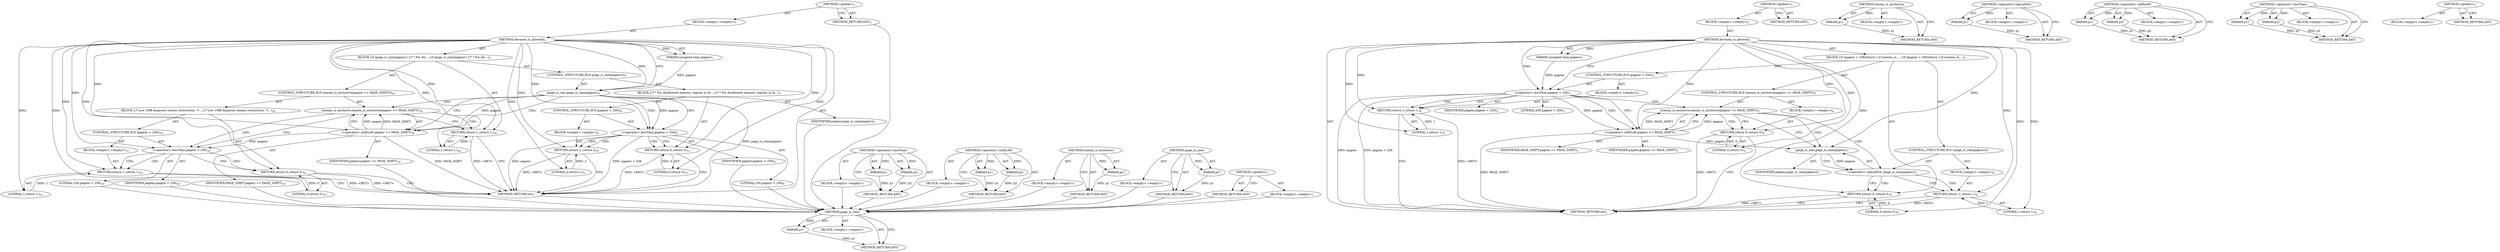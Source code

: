 digraph "&lt;global&gt;" {
vulnerable_72 [label=<(METHOD,page_is_ram)>];
vulnerable_73 [label=<(PARAM,p1)>];
vulnerable_74 [label=<(BLOCK,&lt;empty&gt;,&lt;empty&gt;)>];
vulnerable_75 [label=<(METHOD_RETURN,ANY)>];
vulnerable_6 [label=<(METHOD,&lt;global&gt;)<SUB>1</SUB>>];
vulnerable_7 [label=<(BLOCK,&lt;empty&gt;,&lt;empty&gt;)<SUB>1</SUB>>];
vulnerable_8 [label=<(METHOD,devmem_is_allowed)<SUB>1</SUB>>];
vulnerable_9 [label=<(PARAM,unsigned long pagenr)<SUB>1</SUB>>];
vulnerable_10 [label=<(BLOCK,{
	if (pagenr &lt; 256)
		return 1;
	if (iomem_is_...,{
	if (pagenr &lt; 256)
		return 1;
	if (iomem_is_...)<SUB>2</SUB>>];
vulnerable_11 [label=<(CONTROL_STRUCTURE,IF,if (pagenr &lt; 256))<SUB>3</SUB>>];
vulnerable_12 [label=<(&lt;operator&gt;.lessThan,pagenr &lt; 256)<SUB>3</SUB>>];
vulnerable_13 [label=<(IDENTIFIER,pagenr,pagenr &lt; 256)<SUB>3</SUB>>];
vulnerable_14 [label=<(LITERAL,256,pagenr &lt; 256)<SUB>3</SUB>>];
vulnerable_15 [label=<(BLOCK,&lt;empty&gt;,&lt;empty&gt;)<SUB>4</SUB>>];
vulnerable_16 [label=<(RETURN,return 1;,return 1;)<SUB>4</SUB>>];
vulnerable_17 [label=<(LITERAL,1,return 1;)<SUB>4</SUB>>];
vulnerable_18 [label=<(CONTROL_STRUCTURE,IF,if (iomem_is_exclusive(pagenr &lt;&lt; PAGE_SHIFT)))<SUB>5</SUB>>];
vulnerable_19 [label=<(iomem_is_exclusive,iomem_is_exclusive(pagenr &lt;&lt; PAGE_SHIFT))<SUB>5</SUB>>];
vulnerable_20 [label=<(&lt;operator&gt;.shiftLeft,pagenr &lt;&lt; PAGE_SHIFT)<SUB>5</SUB>>];
vulnerable_21 [label=<(IDENTIFIER,pagenr,pagenr &lt;&lt; PAGE_SHIFT)<SUB>5</SUB>>];
vulnerable_22 [label=<(IDENTIFIER,PAGE_SHIFT,pagenr &lt;&lt; PAGE_SHIFT)<SUB>5</SUB>>];
vulnerable_23 [label=<(BLOCK,&lt;empty&gt;,&lt;empty&gt;)<SUB>6</SUB>>];
vulnerable_24 [label=<(RETURN,return 0;,return 0;)<SUB>6</SUB>>];
vulnerable_25 [label=<(LITERAL,0,return 0;)<SUB>6</SUB>>];
vulnerable_26 [label=<(CONTROL_STRUCTURE,IF,if (!page_is_ram(pagenr)))<SUB>7</SUB>>];
vulnerable_27 [label=<(&lt;operator&gt;.logicalNot,!page_is_ram(pagenr))<SUB>7</SUB>>];
vulnerable_28 [label=<(page_is_ram,page_is_ram(pagenr))<SUB>7</SUB>>];
vulnerable_29 [label=<(IDENTIFIER,pagenr,page_is_ram(pagenr))<SUB>7</SUB>>];
vulnerable_30 [label=<(BLOCK,&lt;empty&gt;,&lt;empty&gt;)<SUB>8</SUB>>];
vulnerable_31 [label=<(RETURN,return 1;,return 1;)<SUB>8</SUB>>];
vulnerable_32 [label=<(LITERAL,1,return 1;)<SUB>8</SUB>>];
vulnerable_33 [label=<(RETURN,return 0;,return 0;)<SUB>9</SUB>>];
vulnerable_34 [label=<(LITERAL,0,return 0;)<SUB>9</SUB>>];
vulnerable_35 [label=<(METHOD_RETURN,int)<SUB>1</SUB>>];
vulnerable_37 [label=<(METHOD_RETURN,ANY)<SUB>1</SUB>>];
vulnerable_59 [label=<(METHOD,iomem_is_exclusive)>];
vulnerable_60 [label=<(PARAM,p1)>];
vulnerable_61 [label=<(BLOCK,&lt;empty&gt;,&lt;empty&gt;)>];
vulnerable_62 [label=<(METHOD_RETURN,ANY)>];
vulnerable_68 [label=<(METHOD,&lt;operator&gt;.logicalNot)>];
vulnerable_69 [label=<(PARAM,p1)>];
vulnerable_70 [label=<(BLOCK,&lt;empty&gt;,&lt;empty&gt;)>];
vulnerable_71 [label=<(METHOD_RETURN,ANY)>];
vulnerable_63 [label=<(METHOD,&lt;operator&gt;.shiftLeft)>];
vulnerable_64 [label=<(PARAM,p1)>];
vulnerable_65 [label=<(PARAM,p2)>];
vulnerable_66 [label=<(BLOCK,&lt;empty&gt;,&lt;empty&gt;)>];
vulnerable_67 [label=<(METHOD_RETURN,ANY)>];
vulnerable_54 [label=<(METHOD,&lt;operator&gt;.lessThan)>];
vulnerable_55 [label=<(PARAM,p1)>];
vulnerable_56 [label=<(PARAM,p2)>];
vulnerable_57 [label=<(BLOCK,&lt;empty&gt;,&lt;empty&gt;)>];
vulnerable_58 [label=<(METHOD_RETURN,ANY)>];
vulnerable_48 [label=<(METHOD,&lt;global&gt;)<SUB>1</SUB>>];
vulnerable_49 [label=<(BLOCK,&lt;empty&gt;,&lt;empty&gt;)>];
vulnerable_50 [label=<(METHOD_RETURN,ANY)>];
fixed_6 [label=<(METHOD,&lt;global&gt;)<SUB>1</SUB>>];
fixed_7 [label=<(BLOCK,&lt;empty&gt;,&lt;empty&gt;)<SUB>1</SUB>>];
fixed_8 [label=<(METHOD,devmem_is_allowed)<SUB>1</SUB>>];
fixed_9 [label=<(PARAM,unsigned long pagenr)<SUB>1</SUB>>];
fixed_10 [label=<(BLOCK,{
	if (page_is_ram(pagenr)) {
		/*
		 * For dis...,{
	if (page_is_ram(pagenr)) {
		/*
		 * For dis...)<SUB>2</SUB>>];
fixed_11 [label=<(CONTROL_STRUCTURE,IF,if (page_is_ram(pagenr)))<SUB>3</SUB>>];
fixed_12 [label=<(page_is_ram,page_is_ram(pagenr))<SUB>3</SUB>>];
fixed_13 [label=<(IDENTIFIER,pagenr,page_is_ram(pagenr))<SUB>3</SUB>>];
fixed_14 [label=<(BLOCK,{
		/*
		 * For disallowed memory regions in th...,{
		/*
		 * For disallowed memory regions in th...)<SUB>3</SUB>>];
fixed_15 [label=<(CONTROL_STRUCTURE,IF,if (pagenr &lt; 256))<SUB>8</SUB>>];
fixed_16 [label=<(&lt;operator&gt;.lessThan,pagenr &lt; 256)<SUB>8</SUB>>];
fixed_17 [label=<(IDENTIFIER,pagenr,pagenr &lt; 256)<SUB>8</SUB>>];
fixed_18 [label=<(LITERAL,256,pagenr &lt; 256)<SUB>8</SUB>>];
fixed_19 [label=<(BLOCK,&lt;empty&gt;,&lt;empty&gt;)<SUB>9</SUB>>];
fixed_20 [label=<(RETURN,return 2;,return 2;)<SUB>9</SUB>>];
fixed_21 [label=<(LITERAL,2,return 2;)<SUB>9</SUB>>];
fixed_22 [label=<(RETURN,return 0;,return 0;)<SUB>11</SUB>>];
fixed_23 [label=<(LITERAL,0,return 0;)<SUB>11</SUB>>];
fixed_24 [label=<(CONTROL_STRUCTURE,IF,if (iomem_is_exclusive(pagenr &lt;&lt; PAGE_SHIFT)))<SUB>18</SUB>>];
fixed_25 [label=<(iomem_is_exclusive,iomem_is_exclusive(pagenr &lt;&lt; PAGE_SHIFT))<SUB>18</SUB>>];
fixed_26 [label=<(&lt;operator&gt;.shiftLeft,pagenr &lt;&lt; PAGE_SHIFT)<SUB>18</SUB>>];
fixed_27 [label=<(IDENTIFIER,pagenr,pagenr &lt;&lt; PAGE_SHIFT)<SUB>18</SUB>>];
fixed_28 [label=<(IDENTIFIER,PAGE_SHIFT,pagenr &lt;&lt; PAGE_SHIFT)<SUB>18</SUB>>];
fixed_29 [label=<(BLOCK,{
		/* Low 1MB bypasses iomem restrictions. */
...,{
		/* Low 1MB bypasses iomem restrictions. */
...)<SUB>18</SUB>>];
fixed_30 [label=<(CONTROL_STRUCTURE,IF,if (pagenr &lt; 256))<SUB>20</SUB>>];
fixed_31 [label=<(&lt;operator&gt;.lessThan,pagenr &lt; 256)<SUB>20</SUB>>];
fixed_32 [label=<(IDENTIFIER,pagenr,pagenr &lt; 256)<SUB>20</SUB>>];
fixed_33 [label=<(LITERAL,256,pagenr &lt; 256)<SUB>20</SUB>>];
fixed_34 [label=<(BLOCK,&lt;empty&gt;,&lt;empty&gt;)<SUB>21</SUB>>];
fixed_35 [label=<(RETURN,return 1;,return 1;)<SUB>21</SUB>>];
fixed_36 [label=<(LITERAL,1,return 1;)<SUB>21</SUB>>];
fixed_37 [label=<(RETURN,return 0;,return 0;)<SUB>23</SUB>>];
fixed_38 [label=<(LITERAL,0,return 0;)<SUB>23</SUB>>];
fixed_39 [label=<(RETURN,return 1;,return 1;)<SUB>26</SUB>>];
fixed_40 [label=<(LITERAL,1,return 1;)<SUB>26</SUB>>];
fixed_41 [label=<(METHOD_RETURN,int)<SUB>1</SUB>>];
fixed_43 [label=<(METHOD_RETURN,ANY)<SUB>1</SUB>>];
fixed_64 [label=<(METHOD,&lt;operator&gt;.lessThan)>];
fixed_65 [label=<(PARAM,p1)>];
fixed_66 [label=<(PARAM,p2)>];
fixed_67 [label=<(BLOCK,&lt;empty&gt;,&lt;empty&gt;)>];
fixed_68 [label=<(METHOD_RETURN,ANY)>];
fixed_73 [label=<(METHOD,&lt;operator&gt;.shiftLeft)>];
fixed_74 [label=<(PARAM,p1)>];
fixed_75 [label=<(PARAM,p2)>];
fixed_76 [label=<(BLOCK,&lt;empty&gt;,&lt;empty&gt;)>];
fixed_77 [label=<(METHOD_RETURN,ANY)>];
fixed_69 [label=<(METHOD,iomem_is_exclusive)>];
fixed_70 [label=<(PARAM,p1)>];
fixed_71 [label=<(BLOCK,&lt;empty&gt;,&lt;empty&gt;)>];
fixed_72 [label=<(METHOD_RETURN,ANY)>];
fixed_60 [label=<(METHOD,page_is_ram)>];
fixed_61 [label=<(PARAM,p1)>];
fixed_62 [label=<(BLOCK,&lt;empty&gt;,&lt;empty&gt;)>];
fixed_63 [label=<(METHOD_RETURN,ANY)>];
fixed_54 [label=<(METHOD,&lt;global&gt;)<SUB>1</SUB>>];
fixed_55 [label=<(BLOCK,&lt;empty&gt;,&lt;empty&gt;)>];
fixed_56 [label=<(METHOD_RETURN,ANY)>];
vulnerable_72 -> vulnerable_73  [key=0, label="AST: "];
vulnerable_72 -> vulnerable_73  [key=1, label="DDG: "];
vulnerable_72 -> vulnerable_74  [key=0, label="AST: "];
vulnerable_72 -> vulnerable_75  [key=0, label="AST: "];
vulnerable_72 -> vulnerable_75  [key=1, label="CFG: "];
vulnerable_73 -> vulnerable_75  [key=0, label="DDG: p1"];
vulnerable_6 -> vulnerable_7  [key=0, label="AST: "];
vulnerable_6 -> vulnerable_37  [key=0, label="AST: "];
vulnerable_6 -> vulnerable_37  [key=1, label="CFG: "];
vulnerable_7 -> vulnerable_8  [key=0, label="AST: "];
vulnerable_8 -> vulnerable_9  [key=0, label="AST: "];
vulnerable_8 -> vulnerable_9  [key=1, label="DDG: "];
vulnerable_8 -> vulnerable_10  [key=0, label="AST: "];
vulnerable_8 -> vulnerable_35  [key=0, label="AST: "];
vulnerable_8 -> vulnerable_12  [key=0, label="CFG: "];
vulnerable_8 -> vulnerable_12  [key=1, label="DDG: "];
vulnerable_8 -> vulnerable_33  [key=0, label="DDG: "];
vulnerable_8 -> vulnerable_34  [key=0, label="DDG: "];
vulnerable_8 -> vulnerable_16  [key=0, label="DDG: "];
vulnerable_8 -> vulnerable_24  [key=0, label="DDG: "];
vulnerable_8 -> vulnerable_31  [key=0, label="DDG: "];
vulnerable_8 -> vulnerable_17  [key=0, label="DDG: "];
vulnerable_8 -> vulnerable_20  [key=0, label="DDG: "];
vulnerable_8 -> vulnerable_25  [key=0, label="DDG: "];
vulnerable_8 -> vulnerable_28  [key=0, label="DDG: "];
vulnerable_8 -> vulnerable_32  [key=0, label="DDG: "];
vulnerable_9 -> vulnerable_12  [key=0, label="DDG: pagenr"];
vulnerable_10 -> vulnerable_11  [key=0, label="AST: "];
vulnerable_10 -> vulnerable_18  [key=0, label="AST: "];
vulnerable_10 -> vulnerable_26  [key=0, label="AST: "];
vulnerable_10 -> vulnerable_33  [key=0, label="AST: "];
vulnerable_11 -> vulnerable_12  [key=0, label="AST: "];
vulnerable_11 -> vulnerable_15  [key=0, label="AST: "];
vulnerable_12 -> vulnerable_13  [key=0, label="AST: "];
vulnerable_12 -> vulnerable_14  [key=0, label="AST: "];
vulnerable_12 -> vulnerable_16  [key=0, label="CFG: "];
vulnerable_12 -> vulnerable_16  [key=1, label="CDG: "];
vulnerable_12 -> vulnerable_20  [key=0, label="CFG: "];
vulnerable_12 -> vulnerable_20  [key=1, label="DDG: pagenr"];
vulnerable_12 -> vulnerable_20  [key=2, label="CDG: "];
vulnerable_12 -> vulnerable_35  [key=0, label="DDG: pagenr"];
vulnerable_12 -> vulnerable_35  [key=1, label="DDG: pagenr &lt; 256"];
vulnerable_12 -> vulnerable_19  [key=0, label="CDG: "];
vulnerable_15 -> vulnerable_16  [key=0, label="AST: "];
vulnerable_16 -> vulnerable_17  [key=0, label="AST: "];
vulnerable_16 -> vulnerable_35  [key=0, label="CFG: "];
vulnerable_16 -> vulnerable_35  [key=1, label="DDG: &lt;RET&gt;"];
vulnerable_17 -> vulnerable_16  [key=0, label="DDG: 1"];
vulnerable_18 -> vulnerable_19  [key=0, label="AST: "];
vulnerable_18 -> vulnerable_23  [key=0, label="AST: "];
vulnerable_19 -> vulnerable_20  [key=0, label="AST: "];
vulnerable_19 -> vulnerable_24  [key=0, label="CFG: "];
vulnerable_19 -> vulnerable_24  [key=1, label="CDG: "];
vulnerable_19 -> vulnerable_28  [key=0, label="CFG: "];
vulnerable_19 -> vulnerable_28  [key=1, label="CDG: "];
vulnerable_19 -> vulnerable_27  [key=0, label="CDG: "];
vulnerable_20 -> vulnerable_21  [key=0, label="AST: "];
vulnerable_20 -> vulnerable_22  [key=0, label="AST: "];
vulnerable_20 -> vulnerable_19  [key=0, label="CFG: "];
vulnerable_20 -> vulnerable_19  [key=1, label="DDG: pagenr"];
vulnerable_20 -> vulnerable_19  [key=2, label="DDG: PAGE_SHIFT"];
vulnerable_20 -> vulnerable_35  [key=0, label="DDG: PAGE_SHIFT"];
vulnerable_20 -> vulnerable_28  [key=0, label="DDG: pagenr"];
vulnerable_23 -> vulnerable_24  [key=0, label="AST: "];
vulnerable_24 -> vulnerable_25  [key=0, label="AST: "];
vulnerable_24 -> vulnerable_35  [key=0, label="CFG: "];
vulnerable_24 -> vulnerable_35  [key=1, label="DDG: &lt;RET&gt;"];
vulnerable_25 -> vulnerable_24  [key=0, label="DDG: 0"];
vulnerable_26 -> vulnerable_27  [key=0, label="AST: "];
vulnerable_26 -> vulnerable_30  [key=0, label="AST: "];
vulnerable_27 -> vulnerable_28  [key=0, label="AST: "];
vulnerable_27 -> vulnerable_31  [key=0, label="CFG: "];
vulnerable_27 -> vulnerable_31  [key=1, label="CDG: "];
vulnerable_27 -> vulnerable_33  [key=0, label="CFG: "];
vulnerable_27 -> vulnerable_33  [key=1, label="CDG: "];
vulnerable_28 -> vulnerable_29  [key=0, label="AST: "];
vulnerable_28 -> vulnerable_27  [key=0, label="CFG: "];
vulnerable_28 -> vulnerable_27  [key=1, label="DDG: pagenr"];
vulnerable_30 -> vulnerable_31  [key=0, label="AST: "];
vulnerable_31 -> vulnerable_32  [key=0, label="AST: "];
vulnerable_31 -> vulnerable_35  [key=0, label="CFG: "];
vulnerable_31 -> vulnerable_35  [key=1, label="DDG: &lt;RET&gt;"];
vulnerable_32 -> vulnerable_31  [key=0, label="DDG: 1"];
vulnerable_33 -> vulnerable_34  [key=0, label="AST: "];
vulnerable_33 -> vulnerable_35  [key=0, label="CFG: "];
vulnerable_33 -> vulnerable_35  [key=1, label="DDG: &lt;RET&gt;"];
vulnerable_34 -> vulnerable_33  [key=0, label="DDG: 0"];
vulnerable_59 -> vulnerable_60  [key=0, label="AST: "];
vulnerable_59 -> vulnerable_60  [key=1, label="DDG: "];
vulnerable_59 -> vulnerable_61  [key=0, label="AST: "];
vulnerable_59 -> vulnerable_62  [key=0, label="AST: "];
vulnerable_59 -> vulnerable_62  [key=1, label="CFG: "];
vulnerable_60 -> vulnerable_62  [key=0, label="DDG: p1"];
vulnerable_68 -> vulnerable_69  [key=0, label="AST: "];
vulnerable_68 -> vulnerable_69  [key=1, label="DDG: "];
vulnerable_68 -> vulnerable_70  [key=0, label="AST: "];
vulnerable_68 -> vulnerable_71  [key=0, label="AST: "];
vulnerable_68 -> vulnerable_71  [key=1, label="CFG: "];
vulnerable_69 -> vulnerable_71  [key=0, label="DDG: p1"];
vulnerable_63 -> vulnerable_64  [key=0, label="AST: "];
vulnerable_63 -> vulnerable_64  [key=1, label="DDG: "];
vulnerable_63 -> vulnerable_66  [key=0, label="AST: "];
vulnerable_63 -> vulnerable_65  [key=0, label="AST: "];
vulnerable_63 -> vulnerable_65  [key=1, label="DDG: "];
vulnerable_63 -> vulnerable_67  [key=0, label="AST: "];
vulnerable_63 -> vulnerable_67  [key=1, label="CFG: "];
vulnerable_64 -> vulnerable_67  [key=0, label="DDG: p1"];
vulnerable_65 -> vulnerable_67  [key=0, label="DDG: p2"];
vulnerable_54 -> vulnerable_55  [key=0, label="AST: "];
vulnerable_54 -> vulnerable_55  [key=1, label="DDG: "];
vulnerable_54 -> vulnerable_57  [key=0, label="AST: "];
vulnerable_54 -> vulnerable_56  [key=0, label="AST: "];
vulnerable_54 -> vulnerable_56  [key=1, label="DDG: "];
vulnerable_54 -> vulnerable_58  [key=0, label="AST: "];
vulnerable_54 -> vulnerable_58  [key=1, label="CFG: "];
vulnerable_55 -> vulnerable_58  [key=0, label="DDG: p1"];
vulnerable_56 -> vulnerable_58  [key=0, label="DDG: p2"];
vulnerable_48 -> vulnerable_49  [key=0, label="AST: "];
vulnerable_48 -> vulnerable_50  [key=0, label="AST: "];
vulnerable_48 -> vulnerable_50  [key=1, label="CFG: "];
fixed_6 -> fixed_7  [key=0, label="AST: "];
fixed_6 -> fixed_43  [key=0, label="AST: "];
fixed_6 -> fixed_43  [key=1, label="CFG: "];
fixed_7 -> fixed_8  [key=0, label="AST: "];
fixed_8 -> fixed_9  [key=0, label="AST: "];
fixed_8 -> fixed_9  [key=1, label="DDG: "];
fixed_8 -> fixed_10  [key=0, label="AST: "];
fixed_8 -> fixed_41  [key=0, label="AST: "];
fixed_8 -> fixed_12  [key=0, label="CFG: "];
fixed_8 -> fixed_12  [key=1, label="DDG: "];
fixed_8 -> fixed_39  [key=0, label="DDG: "];
fixed_8 -> fixed_40  [key=0, label="DDG: "];
fixed_8 -> fixed_22  [key=0, label="DDG: "];
fixed_8 -> fixed_37  [key=0, label="DDG: "];
fixed_8 -> fixed_23  [key=0, label="DDG: "];
fixed_8 -> fixed_26  [key=0, label="DDG: "];
fixed_8 -> fixed_38  [key=0, label="DDG: "];
fixed_8 -> fixed_16  [key=0, label="DDG: "];
fixed_8 -> fixed_20  [key=0, label="DDG: "];
fixed_8 -> fixed_31  [key=0, label="DDG: "];
fixed_8 -> fixed_35  [key=0, label="DDG: "];
fixed_8 -> fixed_21  [key=0, label="DDG: "];
fixed_8 -> fixed_36  [key=0, label="DDG: "];
fixed_9 -> fixed_12  [key=0, label="DDG: pagenr"];
fixed_10 -> fixed_11  [key=0, label="AST: "];
fixed_10 -> fixed_24  [key=0, label="AST: "];
fixed_10 -> fixed_39  [key=0, label="AST: "];
fixed_11 -> fixed_12  [key=0, label="AST: "];
fixed_11 -> fixed_14  [key=0, label="AST: "];
fixed_12 -> fixed_13  [key=0, label="AST: "];
fixed_12 -> fixed_16  [key=0, label="CFG: "];
fixed_12 -> fixed_16  [key=1, label="DDG: pagenr"];
fixed_12 -> fixed_16  [key=2, label="CDG: "];
fixed_12 -> fixed_26  [key=0, label="CFG: "];
fixed_12 -> fixed_26  [key=1, label="DDG: pagenr"];
fixed_12 -> fixed_26  [key=2, label="CDG: "];
fixed_12 -> fixed_41  [key=0, label="DDG: page_is_ram(pagenr)"];
fixed_12 -> fixed_25  [key=0, label="CDG: "];
fixed_13 -> vulnerable_72  [key=0];
fixed_14 -> fixed_15  [key=0, label="AST: "];
fixed_14 -> fixed_22  [key=0, label="AST: "];
fixed_15 -> fixed_16  [key=0, label="AST: "];
fixed_15 -> fixed_19  [key=0, label="AST: "];
fixed_16 -> fixed_17  [key=0, label="AST: "];
fixed_16 -> fixed_18  [key=0, label="AST: "];
fixed_16 -> fixed_20  [key=0, label="CFG: "];
fixed_16 -> fixed_20  [key=1, label="CDG: "];
fixed_16 -> fixed_22  [key=0, label="CFG: "];
fixed_16 -> fixed_22  [key=1, label="CDG: "];
fixed_16 -> fixed_41  [key=0, label="DDG: pagenr"];
fixed_16 -> fixed_41  [key=1, label="DDG: pagenr &lt; 256"];
fixed_17 -> vulnerable_72  [key=0];
fixed_18 -> vulnerable_72  [key=0];
fixed_19 -> fixed_20  [key=0, label="AST: "];
fixed_20 -> fixed_21  [key=0, label="AST: "];
fixed_20 -> fixed_41  [key=0, label="CFG: "];
fixed_20 -> fixed_41  [key=1, label="DDG: &lt;RET&gt;"];
fixed_21 -> fixed_20  [key=0, label="DDG: 2"];
fixed_22 -> fixed_23  [key=0, label="AST: "];
fixed_22 -> fixed_41  [key=0, label="CFG: "];
fixed_22 -> fixed_41  [key=1, label="DDG: &lt;RET&gt;"];
fixed_23 -> fixed_22  [key=0, label="DDG: 0"];
fixed_24 -> fixed_25  [key=0, label="AST: "];
fixed_24 -> fixed_29  [key=0, label="AST: "];
fixed_25 -> fixed_26  [key=0, label="AST: "];
fixed_25 -> fixed_31  [key=0, label="CFG: "];
fixed_25 -> fixed_31  [key=1, label="CDG: "];
fixed_25 -> fixed_39  [key=0, label="CFG: "];
fixed_25 -> fixed_39  [key=1, label="CDG: "];
fixed_26 -> fixed_27  [key=0, label="AST: "];
fixed_26 -> fixed_28  [key=0, label="AST: "];
fixed_26 -> fixed_25  [key=0, label="CFG: "];
fixed_26 -> fixed_25  [key=1, label="DDG: pagenr"];
fixed_26 -> fixed_25  [key=2, label="DDG: PAGE_SHIFT"];
fixed_26 -> fixed_41  [key=0, label="DDG: PAGE_SHIFT"];
fixed_26 -> fixed_31  [key=0, label="DDG: pagenr"];
fixed_27 -> vulnerable_72  [key=0];
fixed_28 -> vulnerable_72  [key=0];
fixed_29 -> fixed_30  [key=0, label="AST: "];
fixed_29 -> fixed_37  [key=0, label="AST: "];
fixed_30 -> fixed_31  [key=0, label="AST: "];
fixed_30 -> fixed_34  [key=0, label="AST: "];
fixed_31 -> fixed_32  [key=0, label="AST: "];
fixed_31 -> fixed_33  [key=0, label="AST: "];
fixed_31 -> fixed_35  [key=0, label="CFG: "];
fixed_31 -> fixed_35  [key=1, label="CDG: "];
fixed_31 -> fixed_37  [key=0, label="CFG: "];
fixed_31 -> fixed_37  [key=1, label="CDG: "];
fixed_32 -> vulnerable_72  [key=0];
fixed_33 -> vulnerable_72  [key=0];
fixed_34 -> fixed_35  [key=0, label="AST: "];
fixed_35 -> fixed_36  [key=0, label="AST: "];
fixed_35 -> fixed_41  [key=0, label="CFG: "];
fixed_35 -> fixed_41  [key=1, label="DDG: &lt;RET&gt;"];
fixed_36 -> fixed_35  [key=0, label="DDG: 1"];
fixed_37 -> fixed_38  [key=0, label="AST: "];
fixed_37 -> fixed_41  [key=0, label="CFG: "];
fixed_37 -> fixed_41  [key=1, label="DDG: &lt;RET&gt;"];
fixed_38 -> fixed_37  [key=0, label="DDG: 0"];
fixed_39 -> fixed_40  [key=0, label="AST: "];
fixed_39 -> fixed_41  [key=0, label="CFG: "];
fixed_39 -> fixed_41  [key=1, label="DDG: &lt;RET&gt;"];
fixed_40 -> fixed_39  [key=0, label="DDG: 1"];
fixed_41 -> vulnerable_72  [key=0];
fixed_43 -> vulnerable_72  [key=0];
fixed_64 -> fixed_65  [key=0, label="AST: "];
fixed_64 -> fixed_65  [key=1, label="DDG: "];
fixed_64 -> fixed_67  [key=0, label="AST: "];
fixed_64 -> fixed_66  [key=0, label="AST: "];
fixed_64 -> fixed_66  [key=1, label="DDG: "];
fixed_64 -> fixed_68  [key=0, label="AST: "];
fixed_64 -> fixed_68  [key=1, label="CFG: "];
fixed_65 -> fixed_68  [key=0, label="DDG: p1"];
fixed_66 -> fixed_68  [key=0, label="DDG: p2"];
fixed_67 -> vulnerable_72  [key=0];
fixed_68 -> vulnerable_72  [key=0];
fixed_73 -> fixed_74  [key=0, label="AST: "];
fixed_73 -> fixed_74  [key=1, label="DDG: "];
fixed_73 -> fixed_76  [key=0, label="AST: "];
fixed_73 -> fixed_75  [key=0, label="AST: "];
fixed_73 -> fixed_75  [key=1, label="DDG: "];
fixed_73 -> fixed_77  [key=0, label="AST: "];
fixed_73 -> fixed_77  [key=1, label="CFG: "];
fixed_74 -> fixed_77  [key=0, label="DDG: p1"];
fixed_75 -> fixed_77  [key=0, label="DDG: p2"];
fixed_76 -> vulnerable_72  [key=0];
fixed_77 -> vulnerable_72  [key=0];
fixed_69 -> fixed_70  [key=0, label="AST: "];
fixed_69 -> fixed_70  [key=1, label="DDG: "];
fixed_69 -> fixed_71  [key=0, label="AST: "];
fixed_69 -> fixed_72  [key=0, label="AST: "];
fixed_69 -> fixed_72  [key=1, label="CFG: "];
fixed_70 -> fixed_72  [key=0, label="DDG: p1"];
fixed_71 -> vulnerable_72  [key=0];
fixed_72 -> vulnerable_72  [key=0];
fixed_60 -> fixed_61  [key=0, label="AST: "];
fixed_60 -> fixed_61  [key=1, label="DDG: "];
fixed_60 -> fixed_62  [key=0, label="AST: "];
fixed_60 -> fixed_63  [key=0, label="AST: "];
fixed_60 -> fixed_63  [key=1, label="CFG: "];
fixed_61 -> fixed_63  [key=0, label="DDG: p1"];
fixed_62 -> vulnerable_72  [key=0];
fixed_63 -> vulnerable_72  [key=0];
fixed_54 -> fixed_55  [key=0, label="AST: "];
fixed_54 -> fixed_56  [key=0, label="AST: "];
fixed_54 -> fixed_56  [key=1, label="CFG: "];
fixed_55 -> vulnerable_72  [key=0];
fixed_56 -> vulnerable_72  [key=0];
}
